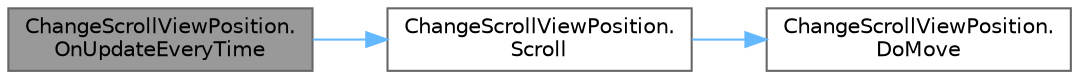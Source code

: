 digraph "ChangeScrollViewPosition.OnUpdateEveryTime"
{
 // LATEX_PDF_SIZE
  bgcolor="transparent";
  edge [fontname=Helvetica,fontsize=10,labelfontname=Helvetica,labelfontsize=10];
  node [fontname=Helvetica,fontsize=10,shape=box,height=0.2,width=0.4];
  rankdir="LR";
  Node1 [id="Node000001",label="ChangeScrollViewPosition.\lOnUpdateEveryTime",height=0.2,width=0.4,color="gray40", fillcolor="grey60", style="filled", fontcolor="black",tooltip=" "];
  Node1 -> Node2 [id="edge1_Node000001_Node000002",color="steelblue1",style="solid",tooltip=" "];
  Node2 [id="Node000002",label="ChangeScrollViewPosition.\lScroll",height=0.2,width=0.4,color="grey40", fillcolor="white", style="filled",URL="$class_change_scroll_view_position.html#a47fcce8f967408e1baa22490516e41b0",tooltip=" "];
  Node2 -> Node3 [id="edge2_Node000002_Node000003",color="steelblue1",style="solid",tooltip=" "];
  Node3 [id="Node000003",label="ChangeScrollViewPosition.\lDoMove",height=0.2,width=0.4,color="grey40", fillcolor="white", style="filled",URL="$class_change_scroll_view_position.html#ade48cf2c0a7b9cb71bebf8f9dac0ef9d",tooltip=" "];
}
